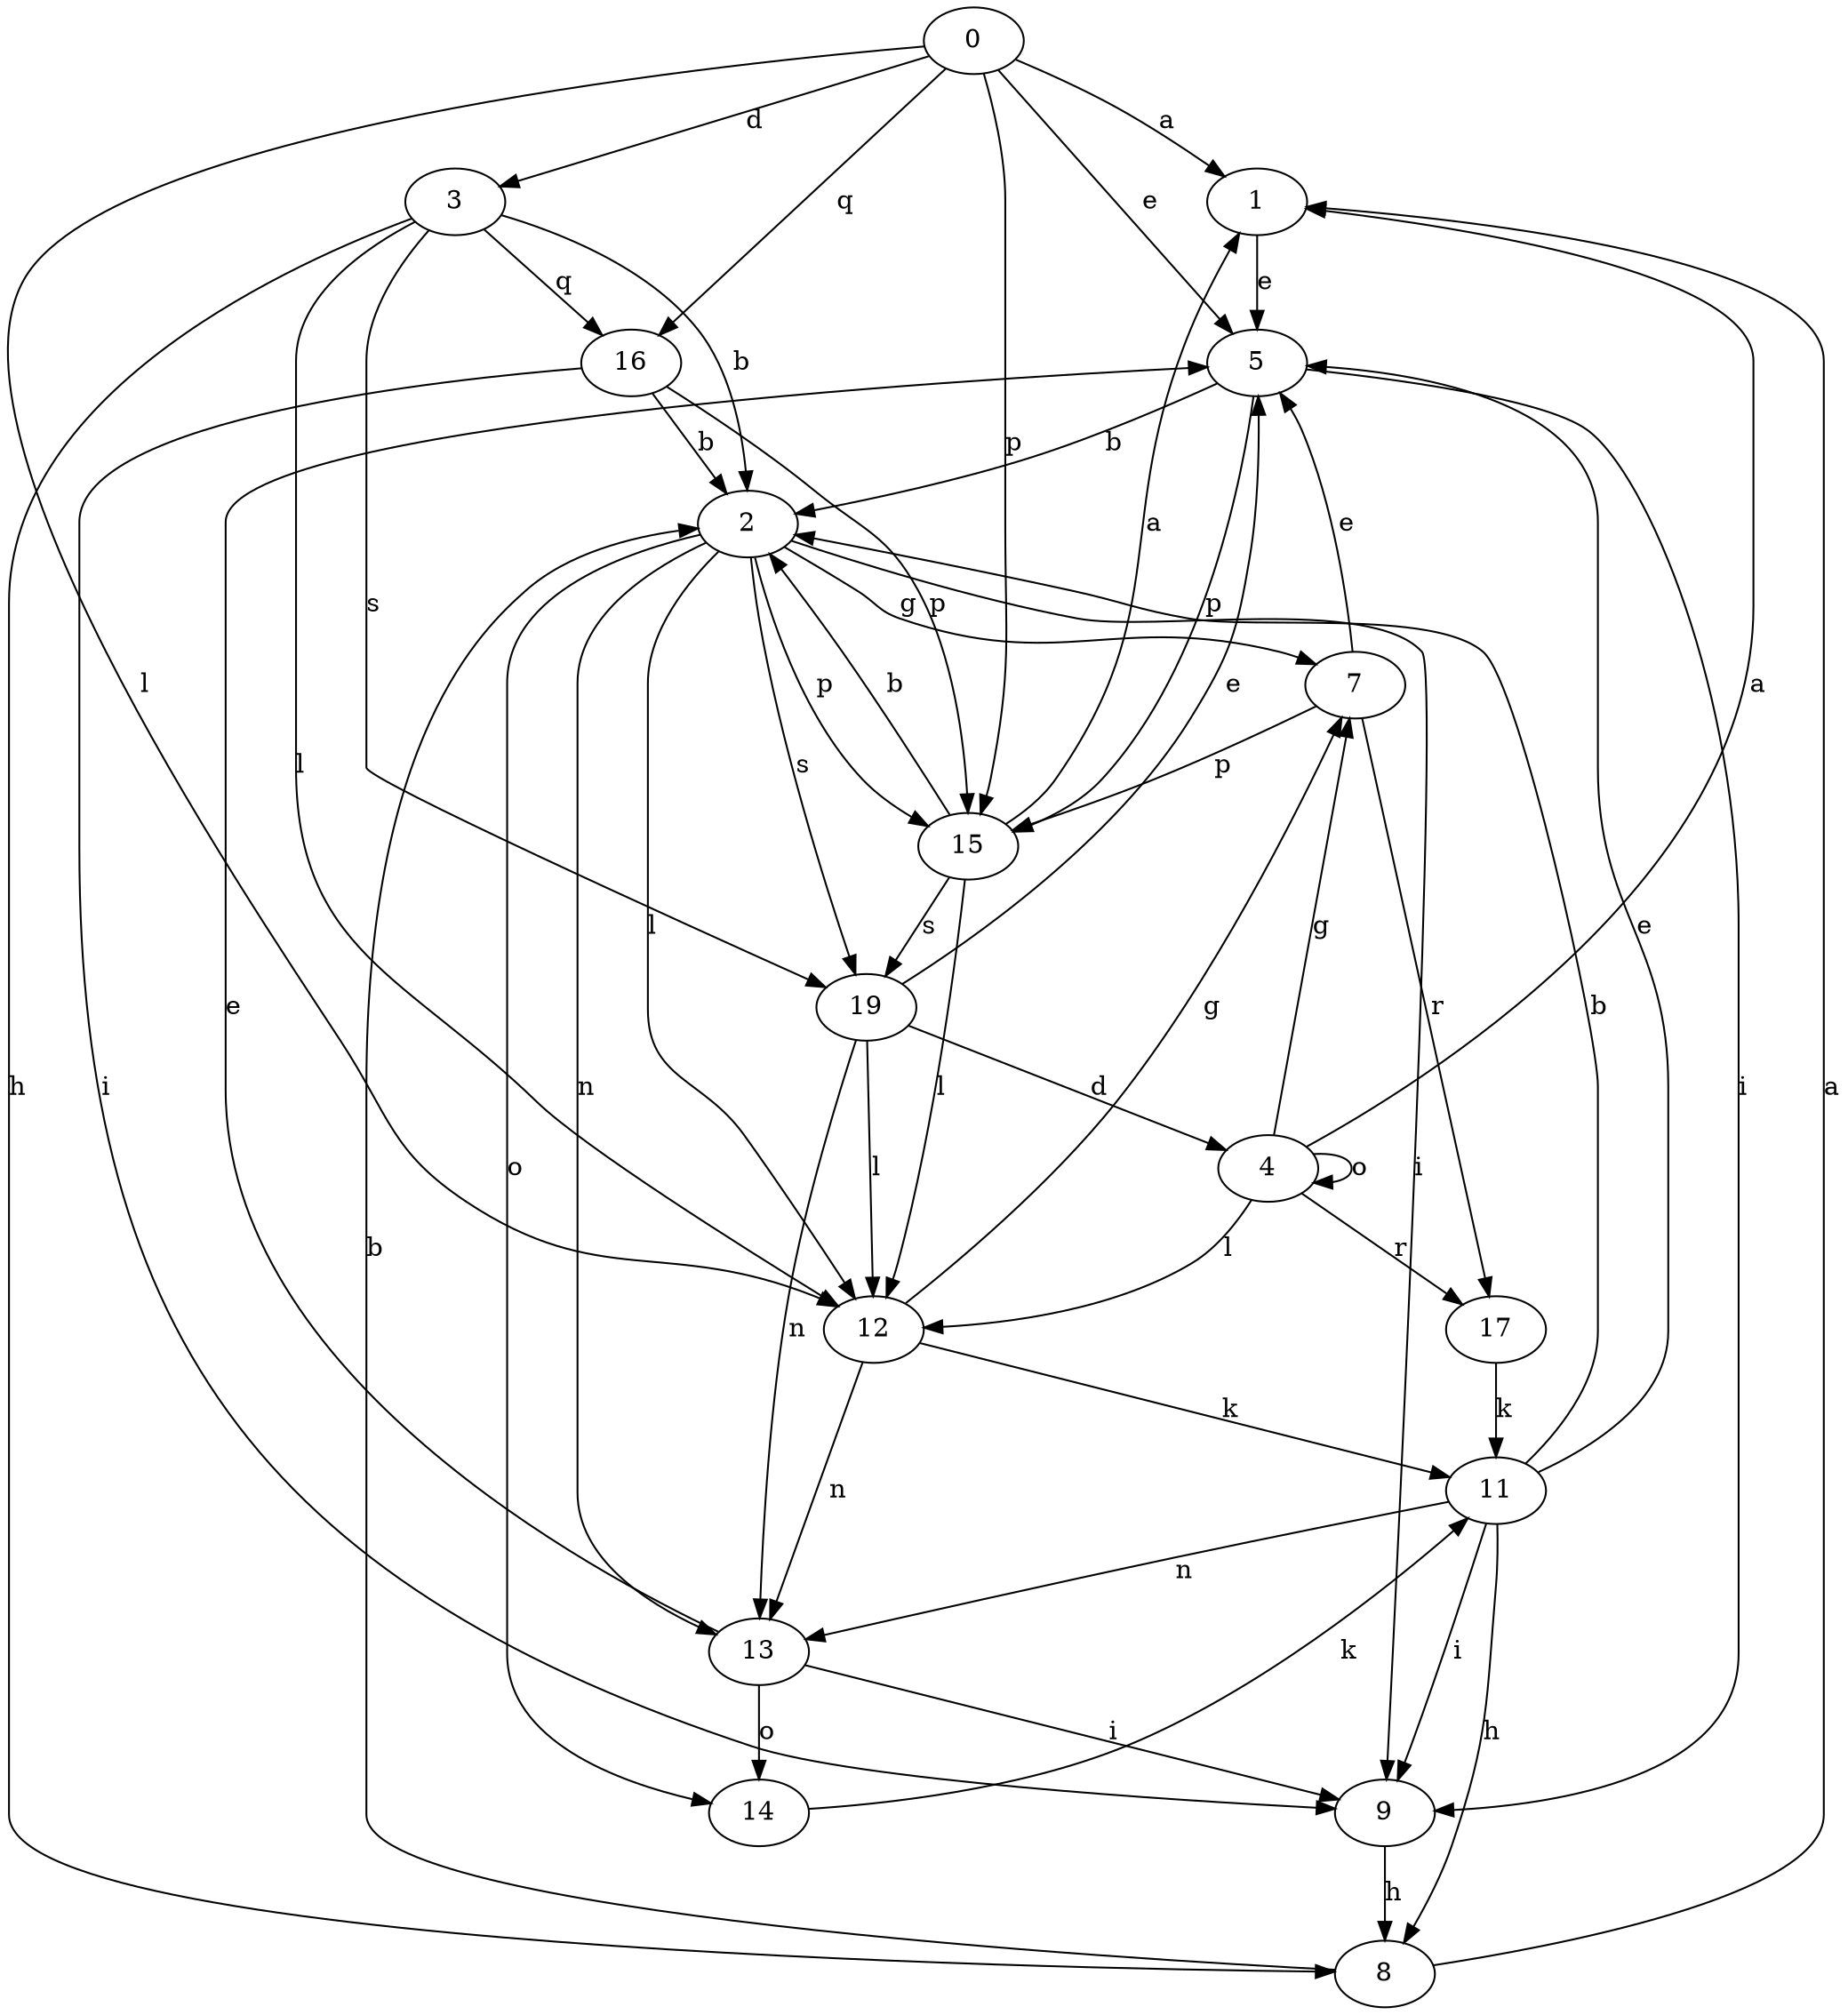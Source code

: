 digraph  {
0;
1;
2;
3;
4;
5;
7;
8;
9;
11;
12;
13;
14;
15;
16;
17;
19;
0 -> 1  [label=a];
0 -> 3  [label=d];
0 -> 5  [label=e];
0 -> 12  [label=l];
0 -> 15  [label=p];
0 -> 16  [label=q];
1 -> 5  [label=e];
2 -> 7  [label=g];
2 -> 9  [label=i];
2 -> 12  [label=l];
2 -> 13  [label=n];
2 -> 14  [label=o];
2 -> 15  [label=p];
2 -> 19  [label=s];
3 -> 2  [label=b];
3 -> 8  [label=h];
3 -> 12  [label=l];
3 -> 16  [label=q];
3 -> 19  [label=s];
4 -> 1  [label=a];
4 -> 7  [label=g];
4 -> 12  [label=l];
4 -> 17  [label=r];
4 -> 4  [label=o];
5 -> 2  [label=b];
5 -> 9  [label=i];
5 -> 15  [label=p];
7 -> 5  [label=e];
7 -> 15  [label=p];
7 -> 17  [label=r];
8 -> 1  [label=a];
8 -> 2  [label=b];
9 -> 8  [label=h];
11 -> 2  [label=b];
11 -> 5  [label=e];
11 -> 8  [label=h];
11 -> 9  [label=i];
11 -> 13  [label=n];
12 -> 7  [label=g];
12 -> 11  [label=k];
12 -> 13  [label=n];
13 -> 5  [label=e];
13 -> 9  [label=i];
13 -> 14  [label=o];
14 -> 11  [label=k];
15 -> 1  [label=a];
15 -> 2  [label=b];
15 -> 12  [label=l];
15 -> 19  [label=s];
16 -> 2  [label=b];
16 -> 9  [label=i];
16 -> 15  [label=p];
17 -> 11  [label=k];
19 -> 4  [label=d];
19 -> 5  [label=e];
19 -> 12  [label=l];
19 -> 13  [label=n];
}
